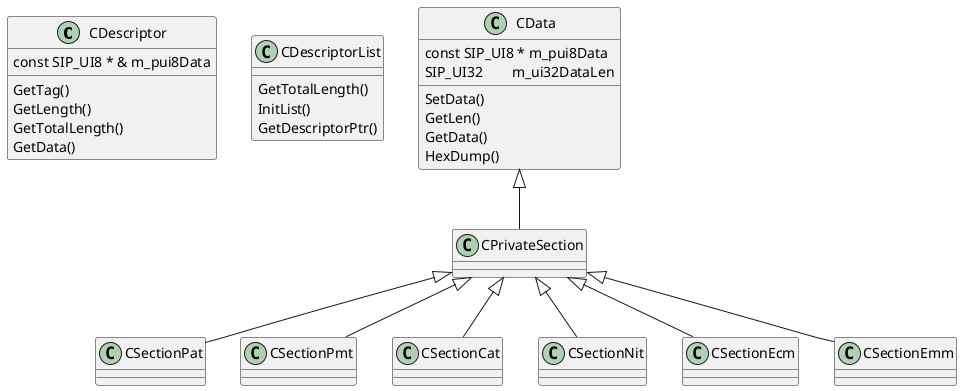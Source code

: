 @startuml

class CDescriptor {
    const SIP_UI8 * & m_pui8Data
    GetTag()
    GetLength()
    GetTotalLength()
    GetData()
}

class CDescriptorList {
    GetTotalLength()
    InitList()
    GetDescriptorPtr()
}

class CData {
    const SIP_UI8 * m_pui8Data
    SIP_UI32        m_ui32DataLen
    SetData()
    GetLen()
    GetData()
    HexDump()
}

CData <|-- CPrivateSection


CPrivateSection <|-- CSectionPat

CPrivateSection <|-- CSectionPmt

CPrivateSection <|-- CSectionCat

CPrivateSection <|-- CSectionNit

CPrivateSection <|-- CSectionEcm

CPrivateSection <|-- CSectionEmm

@enduml